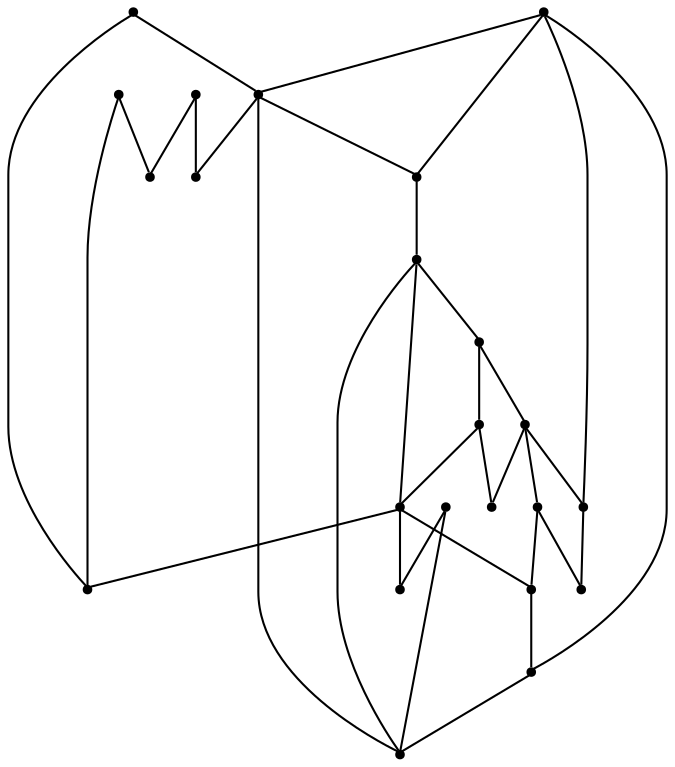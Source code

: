 graph {
  node [shape=point,comment="{\"directed\":false,\"doi\":\"10.1007/3-540-44541-2_22\",\"figure\":\"? (3)\"}"]

  v0 [pos="1664.5958582560222,1130.0038268600686"]
  v1 [pos="1625.8438110351562,656.6204955612404"]
  v2 [pos="1625.845781962077,1021.1244831914487"]
  v3 [pos="1625.8438110351562,792.9328531458757"]
  v4 [pos="1625.845781962077,840.3495401575946"]
  v5 [pos="1625.845781962077,905.5536518926206"]
  v6 [pos="1625.845781962077,952.9662698939227"]
  v7 [pos="1555.718739827474,516.8621947799904"]
  v8 [pos="1532.3438008626304,724.7746398483498"]
  v9 [pos="1532.3457717895508,952.9662698939227"]
  v10 [pos="1532.3457717895508,905.5536518926206"]
  v11 [pos="1532.3437372843425,603.9641946986102"]
  v12 [pos="1532.3438008626304,656.6204955612404"]
  v13 [pos="1485.5937957763672,792.9328531458757"]
  v14 [pos="1469.6020762125652,656.6204955612404"]
  v15 [pos="1469.6020762125652,724.7746398483498"]
  v16 [pos="1446.2250391642253,840.3495401575946"]
  v17 [pos="1430.5416742960613,1130.0038268600686"]
  v18 [pos="1414.8521423339844,603.9662292038186"]
  v19 [pos="1406.8562825520835,724.7746398483498"]
  v20 [pos="1406.8562825520835,792.9328531458757"]
  v21 [pos="1313.3562723795574,656.6204955612404"]
  v22 [pos="1313.3562723795574,724.7746398483498"]

  v0 -- v1 [id="-1",pos="1664.5958582560222,1130.0038268600686 1703.3499399820964,1021.1246103480242 1703.3499399820964,1021.1246103480242 1703.3499399820964,1021.1246103480242 1703.3499399820964,724.7745126917742 1703.3499399820964,724.7745126917742 1703.3499399820964,724.7745126917742 1625.8438110351562,656.6204955612404 1625.8438110351562,656.6204955612404 1625.8438110351562,656.6204955612404"]
  v0 -- v2 [id="-2",pos="1664.5958582560222,1130.0038268600686 1625.845781962077,1021.1244831914487 1625.845781962077,1021.1244831914487 1625.845781962077,1021.1244831914487"]
  v22 -- v21 [id="-5",pos="1313.3562723795574,724.7746398483498 1313.3562723795574,656.6204955612404 1313.3562723795574,656.6204955612404 1313.3562723795574,656.6204955612404"]
  v2 -- v7 [id="-6",pos="1625.845781962077,1021.1244831914487 1672.5916544596355,952.9661427373471 1672.5916544596355,952.9661427373471 1672.5916544596355,952.9661427373471 1672.5916544596355,603.9620330368263 1672.5916544596355,603.9620330368263 1672.5916544596355,603.9620330368263 1555.718739827474,516.8621947799904 1555.718739827474,516.8621947799904 1555.718739827474,516.8621947799904"]
  v3 -- v1 [id="-12",pos="1625.8438110351562,792.9328531458757 1625.8438110351562,656.6204955612404 1625.8438110351562,656.6204955612404 1625.8438110351562,656.6204955612404"]
  v3 -- v4 [id="-13",pos="1625.8438110351562,792.9328531458757 1625.845781962077,840.3495401575946 1625.845781962077,840.3495401575946 1625.845781962077,840.3495401575946"]
  v20 -- v22 [id="-15",pos="1406.8562825520835,792.9328531458757 1313.3562723795574,724.7746398483498 1313.3562723795574,724.7746398483498 1313.3562723795574,724.7746398483498"]
  v19 -- v21 [id="-16",pos="1406.8562825520835,724.7746398483498 1313.3562723795574,656.6204955612404 1313.3562723795574,656.6204955612404 1313.3562723795574,656.6204955612404"]
  v5 -- v4 [id="-19",pos="1625.845781962077,905.5536518926206 1625.845781962077,840.3495401575946 1625.845781962077,840.3495401575946 1625.845781962077,840.3495401575946"]
  v20 -- v19 [id="-20",pos="1406.8562825520835,792.9328531458757 1406.8562825520835,724.7746398483498 1406.8562825520835,724.7746398483498 1406.8562825520835,724.7746398483498"]
  v5 -- v6 [id="-21",pos="1625.845781962077,905.5536518926206 1625.845781962077,952.9662698939227 1625.845781962077,952.9662698939227 1625.845781962077,952.9662698939227"]
  v17 -- v22 [id="-23",pos="1430.5416742960613,1130.0038268600686 1313.3541107177734,1021.1246103480242 1313.3541107177734,1021.1246103480242 1313.3541107177734,1021.1246103480242 1313.3562723795574,724.7746398483498 1313.3562723795574,724.7746398483498 1313.3562723795574,724.7746398483498"]
  v17 -- v18 [id="-24",pos="1430.5416742960613,1130.0038268600686 1360.1041158040366,1021.1246103480242 1360.1041158040366,1021.1246103480242 1360.1041158040366,1021.1246103480242 1360.1041158040366,656.6203684046649 1360.1041158040366,656.6203684046649 1360.1041158040366,656.6203684046649 1414.8521423339844,603.9662292038186 1414.8521423339844,603.9662292038186 1414.8521423339844,603.9662292038186"]
  v20 -- v15 [id="-25",pos="1406.8562825520835,792.9328531458757 1469.6020762125652,724.7746398483498 1469.6020762125652,724.7746398483498 1469.6020762125652,724.7746398483498"]
  v19 -- v14 [id="-26",pos="1406.8562825520835,724.7746398483498 1469.6020762125652,656.6204955612404 1469.6020762125652,656.6204955612404 1469.6020762125652,656.6204955612404"]
  v18 -- v7 [id="-28",pos="1414.8521423339844,603.9662292038186 1555.718739827474,516.8621947799904 1555.718739827474,516.8621947799904 1555.718739827474,516.8621947799904"]
  v16 -- v20 [id="-29",pos="1446.2250391642253,840.3495401575946 1406.8562825520835,792.9328531458757 1406.8562825520835,792.9328531458757 1406.8562825520835,792.9328531458757"]
  v17 -- v9 [id="-32",pos="1430.5416742960613,1130.0038268600686 1532.3457717895508,952.9662698939227 1532.3457717895508,952.9662698939227 1532.3457717895508,952.9662698939227"]
  v2 -- v6 [id="-34",pos="1625.845781962077,1021.1244831914487 1625.845781962077,952.9662698939227 1625.845781962077,952.9662698939227 1625.845781962077,952.9662698939227"]
  v17 -- v2 [id="-35",pos="1430.5416742960613,1130.0038268600686 1625.845781962077,1021.1244831914487 1625.845781962077,1021.1244831914487 1625.845781962077,1021.1244831914487"]
  v2 -- v9 [id="-36",pos="1625.845781962077,1021.1244831914487 1532.3457717895508,952.9662698939227 1532.3457717895508,952.9662698939227 1532.3457717895508,952.9662698939227"]
  v14 -- v18 [id="-38",pos="1469.6020762125652,656.6204955612404 1414.8521423339844,603.9662292038186 1414.8521423339844,603.9662292038186 1414.8521423339844,603.9662292038186"]
  v16 -- v13 [id="-41",pos="1446.2250391642253,840.3495401575946 1485.5937957763672,792.9328531458757 1485.5937957763672,792.9328531458757 1485.5937957763672,792.9328531458757"]
  v8 -- v1 [id="-47",pos="1532.3438008626304,724.7746398483498 1625.8438110351562,656.6204955612404 1625.8438110351562,656.6204955612404 1625.8438110351562,656.6204955612404"]
  v13 -- v15 [id="-51",pos="1485.5937957763672,792.9328531458757 1469.6020762125652,724.7746398483498 1469.6020762125652,724.7746398483498 1469.6020762125652,724.7746398483498"]
  v10 -- v7 [id="-53",pos="1532.3457717895508,905.5536518926206 1579.0916442871094,840.3496673141701 1579.0916442871094,840.3496673141701 1579.0916442871094,840.3496673141701 1579.0916442871094,603.9620330368263 1579.0916442871094,603.9620330368263 1579.0916442871094,603.9620330368263 1555.718739827474,516.8621947799904 1555.718739827474,516.8621947799904 1555.718739827474,516.8621947799904"]
  v13 -- v8 [id="-54",pos="1485.5937957763672,792.9328531458757 1532.3438008626304,724.7746398483498 1532.3438008626304,724.7746398483498 1532.3438008626304,724.7746398483498"]
  v10 -- v16 [id="-56",pos="1532.3457717895508,905.5536518926206 1446.2250391642253,840.3495401575946 1446.2250391642253,840.3495401575946 1446.2250391642253,840.3495401575946"]
  v11 -- v7 [id="-57",pos="1532.3437372843425,603.9641946986102 1555.718739827474,516.8621947799904 1555.718739827474,516.8621947799904 1555.718739827474,516.8621947799904"]
  v8 -- v14 [id="-58",pos="1532.3438008626304,724.7746398483498 1469.6020762125652,656.6204955612404 1469.6020762125652,656.6204955612404 1469.6020762125652,656.6204955612404"]
  v11 -- v12 [id="-59",pos="1532.3437372843425,603.9641946986102 1532.3438008626304,656.6204955612404 1532.3438008626304,656.6204955612404 1532.3438008626304,656.6204955612404"]
  v8 -- v12 [id="-64",pos="1532.3438008626304,724.7746398483498 1532.3438008626304,656.6204955612404 1532.3438008626304,656.6204955612404 1532.3438008626304,656.6204955612404"]
  v10 -- v8 [id="-66",pos="1532.3457717895508,905.5536518926206 1532.3438008626304,724.7746398483498 1532.3438008626304,724.7746398483498 1532.3438008626304,724.7746398483498"]
  v9 -- v10 [id="-67",pos="1532.3457717895508,952.9662698939227 1532.3457717895508,905.5536518926206 1532.3457717895508,905.5536518926206 1532.3457717895508,905.5536518926206"]
}